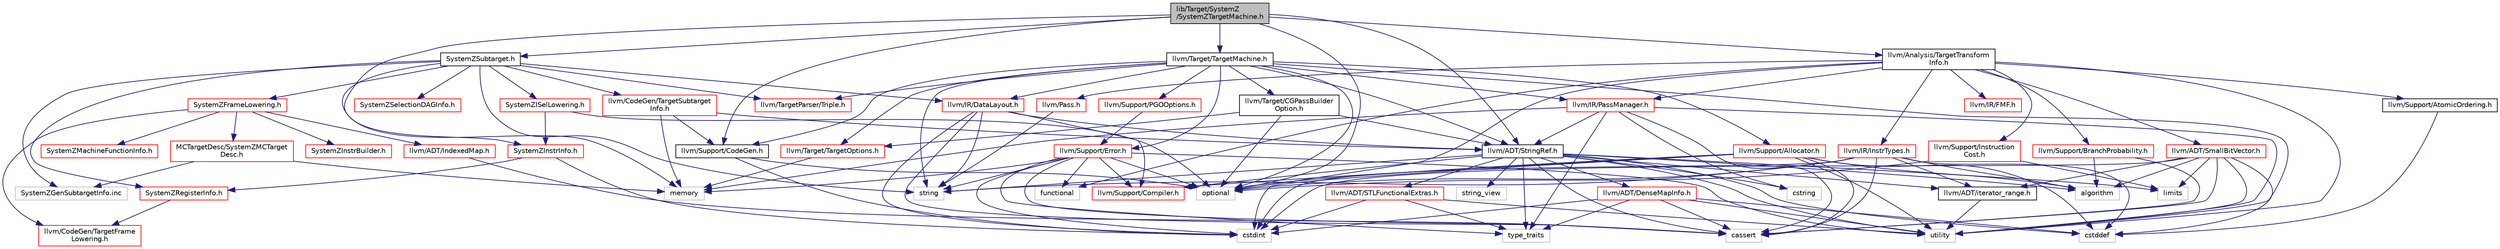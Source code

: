 digraph "lib/Target/SystemZ/SystemZTargetMachine.h"
{
 // LATEX_PDF_SIZE
  bgcolor="transparent";
  edge [fontname="Helvetica",fontsize="10",labelfontname="Helvetica",labelfontsize="10"];
  node [fontname="Helvetica",fontsize="10",shape=record];
  Node1 [label="lib/Target/SystemZ\l/SystemZTargetMachine.h",height=0.2,width=0.4,color="black", fillcolor="grey75", style="filled", fontcolor="black",tooltip=" "];
  Node1 -> Node2 [color="midnightblue",fontsize="10",style="solid",fontname="Helvetica"];
  Node2 [label="SystemZSubtarget.h",height=0.2,width=0.4,color="black",URL="$SystemZSubtarget_8h.html",tooltip=" "];
  Node2 -> Node3 [color="midnightblue",fontsize="10",style="solid",fontname="Helvetica"];
  Node3 [label="SystemZFrameLowering.h",height=0.2,width=0.4,color="red",URL="$SystemZFrameLowering_8h.html",tooltip=" "];
  Node3 -> Node4 [color="midnightblue",fontsize="10",style="solid",fontname="Helvetica"];
  Node4 [label="MCTargetDesc/SystemZMCTarget\lDesc.h",height=0.2,width=0.4,color="red",URL="$SystemZMCTargetDesc_8h.html",tooltip=" "];
  Node4 -> Node10 [color="midnightblue",fontsize="10",style="solid",fontname="Helvetica"];
  Node10 [label="memory",height=0.2,width=0.4,color="grey75",tooltip=" "];
  Node4 -> Node13 [color="midnightblue",fontsize="10",style="solid",fontname="Helvetica"];
  Node13 [label="SystemZGenSubtargetInfo.inc",height=0.2,width=0.4,color="grey75",tooltip=" "];
  Node3 -> Node14 [color="midnightblue",fontsize="10",style="solid",fontname="Helvetica"];
  Node14 [label="SystemZInstrBuilder.h",height=0.2,width=0.4,color="red",URL="$SystemZInstrBuilder_8h.html",tooltip=" "];
  Node3 -> Node187 [color="midnightblue",fontsize="10",style="solid",fontname="Helvetica"];
  Node187 [label="SystemZMachineFunctionInfo.h",height=0.2,width=0.4,color="red",URL="$SystemZMachineFunctionInfo_8h.html",tooltip=" "];
  Node3 -> Node188 [color="midnightblue",fontsize="10",style="solid",fontname="Helvetica"];
  Node188 [label="llvm/ADT/IndexedMap.h",height=0.2,width=0.4,color="red",URL="$IndexedMap_8h.html",tooltip=" "];
  Node188 -> Node24 [color="midnightblue",fontsize="10",style="solid",fontname="Helvetica"];
  Node24 [label="cassert",height=0.2,width=0.4,color="grey75",tooltip=" "];
  Node3 -> Node46 [color="midnightblue",fontsize="10",style="solid",fontname="Helvetica"];
  Node46 [label="llvm/CodeGen/TargetFrame\lLowering.h",height=0.2,width=0.4,color="red",URL="$TargetFrameLowering_8h.html",tooltip=" "];
  Node2 -> Node189 [color="midnightblue",fontsize="10",style="solid",fontname="Helvetica"];
  Node189 [label="SystemZISelLowering.h",height=0.2,width=0.4,color="red",URL="$SystemZISelLowering_8h.html",tooltip=" "];
  Node189 -> Node191 [color="midnightblue",fontsize="10",style="solid",fontname="Helvetica"];
  Node191 [label="SystemZInstrInfo.h",height=0.2,width=0.4,color="red",URL="$SystemZInstrInfo_8h.html",tooltip=" "];
  Node191 -> Node192 [color="midnightblue",fontsize="10",style="solid",fontname="Helvetica"];
  Node192 [label="SystemZRegisterInfo.h",height=0.2,width=0.4,color="red",URL="$SystemZRegisterInfo_8h.html",tooltip=" "];
  Node192 -> Node46 [color="midnightblue",fontsize="10",style="solid",fontname="Helvetica"];
  Node191 -> Node36 [color="midnightblue",fontsize="10",style="solid",fontname="Helvetica"];
  Node36 [label="cstdint",height=0.2,width=0.4,color="grey75",tooltip=" "];
  Node189 -> Node44 [color="midnightblue",fontsize="10",style="solid",fontname="Helvetica"];
  Node44 [label="optional",height=0.2,width=0.4,color="grey75",tooltip=" "];
  Node2 -> Node191 [color="midnightblue",fontsize="10",style="solid",fontname="Helvetica"];
  Node2 -> Node192 [color="midnightblue",fontsize="10",style="solid",fontname="Helvetica"];
  Node2 -> Node276 [color="midnightblue",fontsize="10",style="solid",fontname="Helvetica"];
  Node276 [label="SystemZSelectionDAGInfo.h",height=0.2,width=0.4,color="red",URL="$SystemZSelectionDAGInfo_8h.html",tooltip=" "];
  Node2 -> Node201 [color="midnightblue",fontsize="10",style="solid",fontname="Helvetica"];
  Node201 [label="llvm/CodeGen/TargetSubtarget\lInfo.h",height=0.2,width=0.4,color="red",URL="$TargetSubtargetInfo_8h.html",tooltip=" "];
  Node201 -> Node54 [color="midnightblue",fontsize="10",style="solid",fontname="Helvetica"];
  Node54 [label="llvm/ADT/StringRef.h",height=0.2,width=0.4,color="black",URL="$StringRef_8h.html",tooltip=" "];
  Node54 -> Node35 [color="midnightblue",fontsize="10",style="solid",fontname="Helvetica"];
  Node35 [label="llvm/ADT/DenseMapInfo.h",height=0.2,width=0.4,color="red",URL="$DenseMapInfo_8h.html",tooltip=" "];
  Node35 -> Node24 [color="midnightblue",fontsize="10",style="solid",fontname="Helvetica"];
  Node35 -> Node25 [color="midnightblue",fontsize="10",style="solid",fontname="Helvetica"];
  Node25 [label="cstddef",height=0.2,width=0.4,color="grey75",tooltip=" "];
  Node35 -> Node36 [color="midnightblue",fontsize="10",style="solid",fontname="Helvetica"];
  Node35 -> Node21 [color="midnightblue",fontsize="10",style="solid",fontname="Helvetica"];
  Node21 [label="type_traits",height=0.2,width=0.4,color="grey75",tooltip=" "];
  Node35 -> Node22 [color="midnightblue",fontsize="10",style="solid",fontname="Helvetica"];
  Node22 [label="utility",height=0.2,width=0.4,color="grey75",tooltip=" "];
  Node54 -> Node55 [color="midnightblue",fontsize="10",style="solid",fontname="Helvetica"];
  Node55 [label="llvm/ADT/STLFunctionalExtras.h",height=0.2,width=0.4,color="red",URL="$STLFunctionalExtras_8h.html",tooltip=" "];
  Node55 -> Node36 [color="midnightblue",fontsize="10",style="solid",fontname="Helvetica"];
  Node55 -> Node21 [color="midnightblue",fontsize="10",style="solid",fontname="Helvetica"];
  Node55 -> Node22 [color="midnightblue",fontsize="10",style="solid",fontname="Helvetica"];
  Node54 -> Node49 [color="midnightblue",fontsize="10",style="solid",fontname="Helvetica"];
  Node49 [label="llvm/ADT/iterator_range.h",height=0.2,width=0.4,color="black",URL="$iterator__range_8h.html",tooltip=" "];
  Node49 -> Node22 [color="midnightblue",fontsize="10",style="solid",fontname="Helvetica"];
  Node54 -> Node17 [color="midnightblue",fontsize="10",style="solid",fontname="Helvetica"];
  Node17 [label="llvm/Support/Compiler.h",height=0.2,width=0.4,color="red",URL="$Compiler_8h.html",tooltip=" "];
  Node54 -> Node23 [color="midnightblue",fontsize="10",style="solid",fontname="Helvetica"];
  Node23 [label="algorithm",height=0.2,width=0.4,color="grey75",tooltip=" "];
  Node54 -> Node24 [color="midnightblue",fontsize="10",style="solid",fontname="Helvetica"];
  Node54 -> Node25 [color="midnightblue",fontsize="10",style="solid",fontname="Helvetica"];
  Node54 -> Node27 [color="midnightblue",fontsize="10",style="solid",fontname="Helvetica"];
  Node27 [label="cstring",height=0.2,width=0.4,color="grey75",tooltip=" "];
  Node54 -> Node31 [color="midnightblue",fontsize="10",style="solid",fontname="Helvetica"];
  Node31 [label="limits",height=0.2,width=0.4,color="grey75",tooltip=" "];
  Node54 -> Node45 [color="midnightblue",fontsize="10",style="solid",fontname="Helvetica"];
  Node45 [label="string",height=0.2,width=0.4,color="grey75",tooltip=" "];
  Node54 -> Node57 [color="midnightblue",fontsize="10",style="solid",fontname="Helvetica"];
  Node57 [label="string_view",height=0.2,width=0.4,color="grey75",tooltip=" "];
  Node54 -> Node21 [color="midnightblue",fontsize="10",style="solid",fontname="Helvetica"];
  Node54 -> Node22 [color="midnightblue",fontsize="10",style="solid",fontname="Helvetica"];
  Node201 -> Node171 [color="midnightblue",fontsize="10",style="solid",fontname="Helvetica"];
  Node171 [label="llvm/Support/CodeGen.h",height=0.2,width=0.4,color="black",URL="$CodeGen_8h.html",tooltip=" "];
  Node171 -> Node36 [color="midnightblue",fontsize="10",style="solid",fontname="Helvetica"];
  Node171 -> Node44 [color="midnightblue",fontsize="10",style="solid",fontname="Helvetica"];
  Node201 -> Node10 [color="midnightblue",fontsize="10",style="solid",fontname="Helvetica"];
  Node2 -> Node256 [color="midnightblue",fontsize="10",style="solid",fontname="Helvetica"];
  Node256 [label="llvm/IR/DataLayout.h",height=0.2,width=0.4,color="red",URL="$DataLayout_8h.html",tooltip=" "];
  Node256 -> Node54 [color="midnightblue",fontsize="10",style="solid",fontname="Helvetica"];
  Node256 -> Node17 [color="midnightblue",fontsize="10",style="solid",fontname="Helvetica"];
  Node256 -> Node24 [color="midnightblue",fontsize="10",style="solid",fontname="Helvetica"];
  Node256 -> Node36 [color="midnightblue",fontsize="10",style="solid",fontname="Helvetica"];
  Node256 -> Node45 [color="midnightblue",fontsize="10",style="solid",fontname="Helvetica"];
  Node2 -> Node222 [color="midnightblue",fontsize="10",style="solid",fontname="Helvetica"];
  Node222 [label="llvm/TargetParser/Triple.h",height=0.2,width=0.4,color="red",URL="$Triple_8h.html",tooltip=" "];
  Node2 -> Node45 [color="midnightblue",fontsize="10",style="solid",fontname="Helvetica"];
  Node2 -> Node13 [color="midnightblue",fontsize="10",style="solid",fontname="Helvetica"];
  Node1 -> Node54 [color="midnightblue",fontsize="10",style="solid",fontname="Helvetica"];
  Node1 -> Node278 [color="midnightblue",fontsize="10",style="solid",fontname="Helvetica"];
  Node278 [label="llvm/Analysis/TargetTransform\lInfo.h",height=0.2,width=0.4,color="black",URL="$TargetTransformInfo_8h.html",tooltip=" "];
  Node278 -> Node279 [color="midnightblue",fontsize="10",style="solid",fontname="Helvetica"];
  Node279 [label="llvm/ADT/SmallBitVector.h",height=0.2,width=0.4,color="red",URL="$SmallBitVector_8h.html",tooltip=" "];
  Node279 -> Node49 [color="midnightblue",fontsize="10",style="solid",fontname="Helvetica"];
  Node279 -> Node23 [color="midnightblue",fontsize="10",style="solid",fontname="Helvetica"];
  Node279 -> Node24 [color="midnightblue",fontsize="10",style="solid",fontname="Helvetica"];
  Node279 -> Node25 [color="midnightblue",fontsize="10",style="solid",fontname="Helvetica"];
  Node279 -> Node36 [color="midnightblue",fontsize="10",style="solid",fontname="Helvetica"];
  Node279 -> Node31 [color="midnightblue",fontsize="10",style="solid",fontname="Helvetica"];
  Node279 -> Node22 [color="midnightblue",fontsize="10",style="solid",fontname="Helvetica"];
  Node278 -> Node248 [color="midnightblue",fontsize="10",style="solid",fontname="Helvetica"];
  Node248 [label="llvm/IR/FMF.h",height=0.2,width=0.4,color="red",URL="$FMF_8h.html",tooltip=" "];
  Node278 -> Node168 [color="midnightblue",fontsize="10",style="solid",fontname="Helvetica"];
  Node168 [label="llvm/IR/InstrTypes.h",height=0.2,width=0.4,color="red",URL="$InstrTypes_8h.html",tooltip=" "];
  Node168 -> Node49 [color="midnightblue",fontsize="10",style="solid",fontname="Helvetica"];
  Node168 -> Node23 [color="midnightblue",fontsize="10",style="solid",fontname="Helvetica"];
  Node168 -> Node24 [color="midnightblue",fontsize="10",style="solid",fontname="Helvetica"];
  Node168 -> Node25 [color="midnightblue",fontsize="10",style="solid",fontname="Helvetica"];
  Node168 -> Node36 [color="midnightblue",fontsize="10",style="solid",fontname="Helvetica"];
  Node168 -> Node44 [color="midnightblue",fontsize="10",style="solid",fontname="Helvetica"];
  Node168 -> Node45 [color="midnightblue",fontsize="10",style="solid",fontname="Helvetica"];
  Node278 -> Node253 [color="midnightblue",fontsize="10",style="solid",fontname="Helvetica"];
  Node253 [label="llvm/IR/PassManager.h",height=0.2,width=0.4,color="red",URL="$PassManager_8h.html",tooltip=" "];
  Node253 -> Node54 [color="midnightblue",fontsize="10",style="solid",fontname="Helvetica"];
  Node253 -> Node24 [color="midnightblue",fontsize="10",style="solid",fontname="Helvetica"];
  Node253 -> Node27 [color="midnightblue",fontsize="10",style="solid",fontname="Helvetica"];
  Node253 -> Node10 [color="midnightblue",fontsize="10",style="solid",fontname="Helvetica"];
  Node253 -> Node21 [color="midnightblue",fontsize="10",style="solid",fontname="Helvetica"];
  Node253 -> Node22 [color="midnightblue",fontsize="10",style="solid",fontname="Helvetica"];
  Node278 -> Node227 [color="midnightblue",fontsize="10",style="solid",fontname="Helvetica"];
  Node227 [label="llvm/Pass.h",height=0.2,width=0.4,color="red",URL="$Pass_8h.html",tooltip=" "];
  Node227 -> Node45 [color="midnightblue",fontsize="10",style="solid",fontname="Helvetica"];
  Node278 -> Node120 [color="midnightblue",fontsize="10",style="solid",fontname="Helvetica"];
  Node120 [label="llvm/Support/AtomicOrdering.h",height=0.2,width=0.4,color="black",URL="$AtomicOrdering_8h.html",tooltip=" "];
  Node120 -> Node25 [color="midnightblue",fontsize="10",style="solid",fontname="Helvetica"];
  Node278 -> Node148 [color="midnightblue",fontsize="10",style="solid",fontname="Helvetica"];
  Node148 [label="llvm/Support/BranchProbability.h",height=0.2,width=0.4,color="red",URL="$BranchProbability_8h.html",tooltip=" "];
  Node148 -> Node23 [color="midnightblue",fontsize="10",style="solid",fontname="Helvetica"];
  Node148 -> Node24 [color="midnightblue",fontsize="10",style="solid",fontname="Helvetica"];
  Node278 -> Node280 [color="midnightblue",fontsize="10",style="solid",fontname="Helvetica"];
  Node280 [label="llvm/Support/Instruction\lCost.h",height=0.2,width=0.4,color="red",URL="$InstructionCost_8h.html",tooltip=" "];
  Node280 -> Node31 [color="midnightblue",fontsize="10",style="solid",fontname="Helvetica"];
  Node280 -> Node44 [color="midnightblue",fontsize="10",style="solid",fontname="Helvetica"];
  Node278 -> Node28 [color="midnightblue",fontsize="10",style="solid",fontname="Helvetica"];
  Node28 [label="functional",height=0.2,width=0.4,color="grey75",tooltip=" "];
  Node278 -> Node44 [color="midnightblue",fontsize="10",style="solid",fontname="Helvetica"];
  Node278 -> Node22 [color="midnightblue",fontsize="10",style="solid",fontname="Helvetica"];
  Node1 -> Node171 [color="midnightblue",fontsize="10",style="solid",fontname="Helvetica"];
  Node1 -> Node281 [color="midnightblue",fontsize="10",style="solid",fontname="Helvetica"];
  Node281 [label="llvm/Target/TargetMachine.h",height=0.2,width=0.4,color="black",URL="$Target_2TargetMachine_8h.html",tooltip=" "];
  Node281 -> Node54 [color="midnightblue",fontsize="10",style="solid",fontname="Helvetica"];
  Node281 -> Node256 [color="midnightblue",fontsize="10",style="solid",fontname="Helvetica"];
  Node281 -> Node253 [color="midnightblue",fontsize="10",style="solid",fontname="Helvetica"];
  Node281 -> Node141 [color="midnightblue",fontsize="10",style="solid",fontname="Helvetica"];
  Node141 [label="llvm/Support/Allocator.h",height=0.2,width=0.4,color="red",URL="$Allocator_8h.html",tooltip=" "];
  Node141 -> Node17 [color="midnightblue",fontsize="10",style="solid",fontname="Helvetica"];
  Node141 -> Node23 [color="midnightblue",fontsize="10",style="solid",fontname="Helvetica"];
  Node141 -> Node24 [color="midnightblue",fontsize="10",style="solid",fontname="Helvetica"];
  Node141 -> Node25 [color="midnightblue",fontsize="10",style="solid",fontname="Helvetica"];
  Node141 -> Node36 [color="midnightblue",fontsize="10",style="solid",fontname="Helvetica"];
  Node141 -> Node44 [color="midnightblue",fontsize="10",style="solid",fontname="Helvetica"];
  Node141 -> Node22 [color="midnightblue",fontsize="10",style="solid",fontname="Helvetica"];
  Node281 -> Node171 [color="midnightblue",fontsize="10",style="solid",fontname="Helvetica"];
  Node281 -> Node207 [color="midnightblue",fontsize="10",style="solid",fontname="Helvetica"];
  Node207 [label="llvm/Support/Error.h",height=0.2,width=0.4,color="red",URL="$Support_2Error_8h.html",tooltip=" "];
  Node207 -> Node17 [color="midnightblue",fontsize="10",style="solid",fontname="Helvetica"];
  Node207 -> Node24 [color="midnightblue",fontsize="10",style="solid",fontname="Helvetica"];
  Node207 -> Node36 [color="midnightblue",fontsize="10",style="solid",fontname="Helvetica"];
  Node207 -> Node28 [color="midnightblue",fontsize="10",style="solid",fontname="Helvetica"];
  Node207 -> Node10 [color="midnightblue",fontsize="10",style="solid",fontname="Helvetica"];
  Node207 -> Node44 [color="midnightblue",fontsize="10",style="solid",fontname="Helvetica"];
  Node207 -> Node45 [color="midnightblue",fontsize="10",style="solid",fontname="Helvetica"];
  Node207 -> Node21 [color="midnightblue",fontsize="10",style="solid",fontname="Helvetica"];
  Node207 -> Node22 [color="midnightblue",fontsize="10",style="solid",fontname="Helvetica"];
  Node281 -> Node282 [color="midnightblue",fontsize="10",style="solid",fontname="Helvetica"];
  Node282 [label="llvm/Support/PGOOptions.h",height=0.2,width=0.4,color="red",URL="$PGOOptions_8h.html",tooltip=" "];
  Node282 -> Node207 [color="midnightblue",fontsize="10",style="solid",fontname="Helvetica"];
  Node281 -> Node284 [color="midnightblue",fontsize="10",style="solid",fontname="Helvetica"];
  Node284 [label="llvm/Target/CGPassBuilder\lOption.h",height=0.2,width=0.4,color="black",URL="$CGPassBuilderOption_8h.html",tooltip=" "];
  Node284 -> Node54 [color="midnightblue",fontsize="10",style="solid",fontname="Helvetica"];
  Node284 -> Node161 [color="midnightblue",fontsize="10",style="solid",fontname="Helvetica"];
  Node161 [label="llvm/Target/TargetOptions.h",height=0.2,width=0.4,color="red",URL="$TargetOptions_8h.html",tooltip=" "];
  Node161 -> Node10 [color="midnightblue",fontsize="10",style="solid",fontname="Helvetica"];
  Node284 -> Node44 [color="midnightblue",fontsize="10",style="solid",fontname="Helvetica"];
  Node281 -> Node161 [color="midnightblue",fontsize="10",style="solid",fontname="Helvetica"];
  Node281 -> Node222 [color="midnightblue",fontsize="10",style="solid",fontname="Helvetica"];
  Node281 -> Node44 [color="midnightblue",fontsize="10",style="solid",fontname="Helvetica"];
  Node281 -> Node45 [color="midnightblue",fontsize="10",style="solid",fontname="Helvetica"];
  Node281 -> Node22 [color="midnightblue",fontsize="10",style="solid",fontname="Helvetica"];
  Node1 -> Node10 [color="midnightblue",fontsize="10",style="solid",fontname="Helvetica"];
  Node1 -> Node44 [color="midnightblue",fontsize="10",style="solid",fontname="Helvetica"];
}
